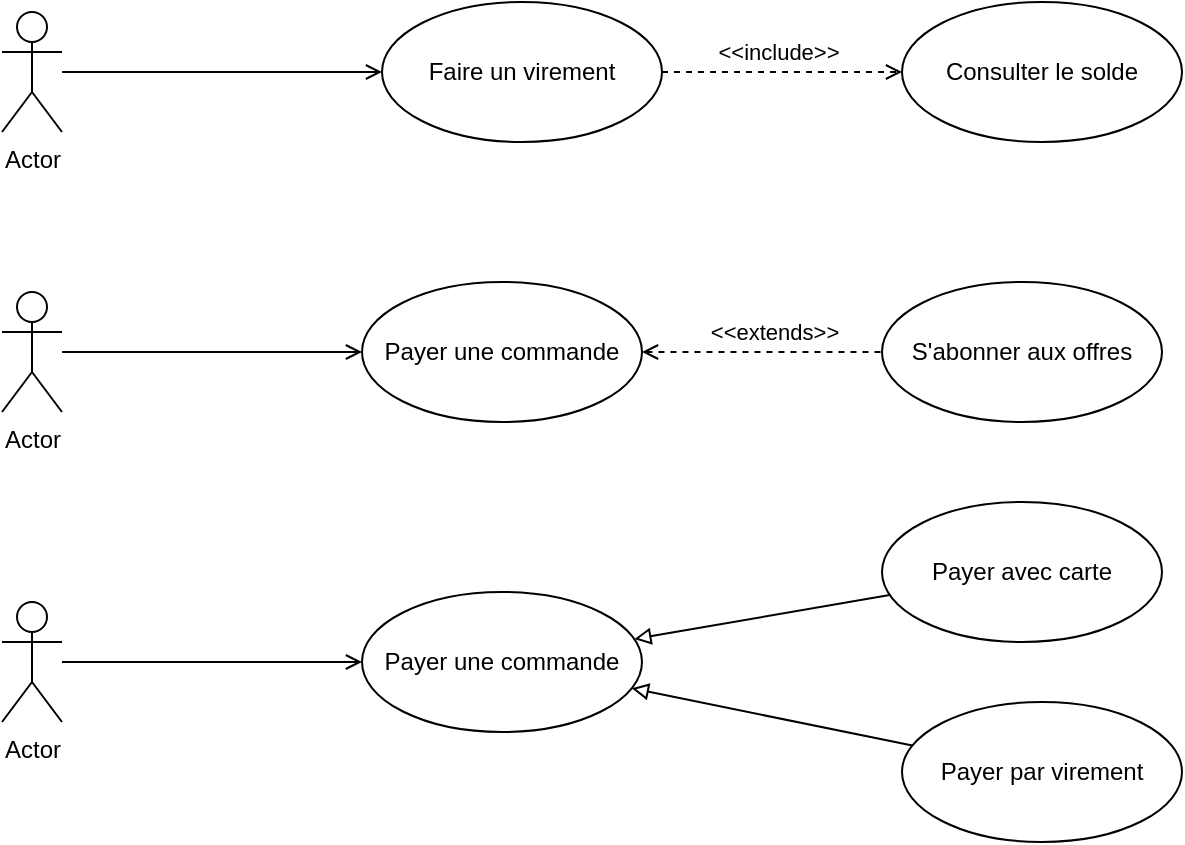 <mxfile version="13.9.9" type="device"><diagram id="jK-KPuJgV7j7W8kbCevo" name="Page-1"><mxGraphModel dx="1024" dy="592" grid="1" gridSize="10" guides="1" tooltips="1" connect="1" arrows="1" fold="1" page="1" pageScale="1" pageWidth="850" pageHeight="1100" math="0" shadow="0"><root><mxCell id="0"/><mxCell id="1" parent="0"/><mxCell id="mjD24aWPr7AFjBsT4UfR-13" style="edgeStyle=orthogonalEdgeStyle;rounded=0;orthogonalLoop=1;jettySize=auto;html=1;startArrow=none;startFill=0;endArrow=open;endFill=0;" parent="1" source="mjD24aWPr7AFjBsT4UfR-7" target="mjD24aWPr7AFjBsT4UfR-8" edge="1"><mxGeometry relative="1" as="geometry"/></mxCell><mxCell id="mjD24aWPr7AFjBsT4UfR-7" value="Actor" style="shape=umlActor;verticalLabelPosition=bottom;verticalAlign=top;html=1;" parent="1" vertex="1"><mxGeometry x="140" y="85" width="30" height="60" as="geometry"/></mxCell><mxCell id="mjD24aWPr7AFjBsT4UfR-8" value="Faire un virement" style="ellipse;whiteSpace=wrap;html=1;" parent="1" vertex="1"><mxGeometry x="330" y="80" width="140" height="70" as="geometry"/></mxCell><mxCell id="mjD24aWPr7AFjBsT4UfR-12" value="Consulter le solde" style="ellipse;whiteSpace=wrap;html=1;" parent="1" vertex="1"><mxGeometry x="590" y="80" width="140" height="70" as="geometry"/></mxCell><mxCell id="mjD24aWPr7AFjBsT4UfR-14" value="&amp;lt;&amp;lt;include&amp;gt;&amp;gt;" style="endArrow=open;html=1;endFill=0;dashed=1;" parent="1" source="mjD24aWPr7AFjBsT4UfR-8" target="mjD24aWPr7AFjBsT4UfR-12" edge="1"><mxGeometry x="-0.032" y="10" width="50" height="50" relative="1" as="geometry"><mxPoint x="340" y="200" as="sourcePoint"/><mxPoint x="650" y="200" as="targetPoint"/><mxPoint as="offset"/></mxGeometry></mxCell><mxCell id="mjD24aWPr7AFjBsT4UfR-16" style="edgeStyle=orthogonalEdgeStyle;rounded=0;orthogonalLoop=1;jettySize=auto;html=1;startArrow=none;startFill=0;endArrow=open;endFill=0;" parent="1" source="mjD24aWPr7AFjBsT4UfR-17" target="mjD24aWPr7AFjBsT4UfR-18" edge="1"><mxGeometry relative="1" as="geometry"/></mxCell><mxCell id="mjD24aWPr7AFjBsT4UfR-17" value="Actor" style="shape=umlActor;verticalLabelPosition=bottom;verticalAlign=top;html=1;" parent="1" vertex="1"><mxGeometry x="140" y="225" width="30" height="60" as="geometry"/></mxCell><mxCell id="mjD24aWPr7AFjBsT4UfR-18" value="Payer une commande" style="ellipse;whiteSpace=wrap;html=1;" parent="1" vertex="1"><mxGeometry x="320" y="220" width="140" height="70" as="geometry"/></mxCell><mxCell id="mjD24aWPr7AFjBsT4UfR-19" value="S'abonner aux offres" style="ellipse;whiteSpace=wrap;html=1;" parent="1" vertex="1"><mxGeometry x="580" y="220" width="140" height="70" as="geometry"/></mxCell><mxCell id="mjD24aWPr7AFjBsT4UfR-21" value="&amp;lt;&amp;lt;extends&amp;gt;&amp;gt;" style="endArrow=none;html=1;endFill=0;dashed=1;startArrow=open;startFill=0;" parent="1" source="mjD24aWPr7AFjBsT4UfR-18" target="mjD24aWPr7AFjBsT4UfR-19" edge="1"><mxGeometry x="0.097" y="10" width="50" height="50" relative="1" as="geometry"><mxPoint x="330" y="100" as="sourcePoint"/><mxPoint x="640" y="100" as="targetPoint"/><mxPoint as="offset"/></mxGeometry></mxCell><mxCell id="mjD24aWPr7AFjBsT4UfR-25" style="edgeStyle=orthogonalEdgeStyle;rounded=0;orthogonalLoop=1;jettySize=auto;html=1;startArrow=none;startFill=0;endArrow=open;endFill=0;" parent="1" source="mjD24aWPr7AFjBsT4UfR-23" target="mjD24aWPr7AFjBsT4UfR-24" edge="1"><mxGeometry relative="1" as="geometry"/></mxCell><mxCell id="mjD24aWPr7AFjBsT4UfR-23" value="Actor" style="shape=umlActor;verticalLabelPosition=bottom;verticalAlign=top;html=1;outlineConnect=0;" parent="1" vertex="1"><mxGeometry x="140" y="380" width="30" height="60" as="geometry"/></mxCell><mxCell id="mjD24aWPr7AFjBsT4UfR-40" style="rounded=0;orthogonalLoop=1;jettySize=auto;html=1;startArrow=block;startFill=0;endArrow=none;endFill=0;endSize=6;targetPerimeterSpacing=0;" parent="1" source="mjD24aWPr7AFjBsT4UfR-24" target="mjD24aWPr7AFjBsT4UfR-39" edge="1"><mxGeometry relative="1" as="geometry"/></mxCell><mxCell id="mjD24aWPr7AFjBsT4UfR-41" style="rounded=0;jettySize=auto;html=1;startArrow=block;startFill=0;endArrow=none;endFill=0;endSize=6;targetPerimeterSpacing=0;" parent="1" source="mjD24aWPr7AFjBsT4UfR-24" target="mjD24aWPr7AFjBsT4UfR-28" edge="1"><mxGeometry relative="1" as="geometry"/></mxCell><mxCell id="mjD24aWPr7AFjBsT4UfR-24" value="Payer une commande" style="ellipse;whiteSpace=wrap;html=1;" parent="1" vertex="1"><mxGeometry x="320" y="375" width="140" height="70" as="geometry"/></mxCell><mxCell id="mjD24aWPr7AFjBsT4UfR-28" value="Payer avec carte" style="ellipse;whiteSpace=wrap;html=1;" parent="1" vertex="1"><mxGeometry x="580" y="330" width="140" height="70" as="geometry"/></mxCell><mxCell id="mjD24aWPr7AFjBsT4UfR-39" value="Payer par virement" style="ellipse;whiteSpace=wrap;html=1;" parent="1" vertex="1"><mxGeometry x="590" y="430" width="140" height="70" as="geometry"/></mxCell></root></mxGraphModel></diagram></mxfile>